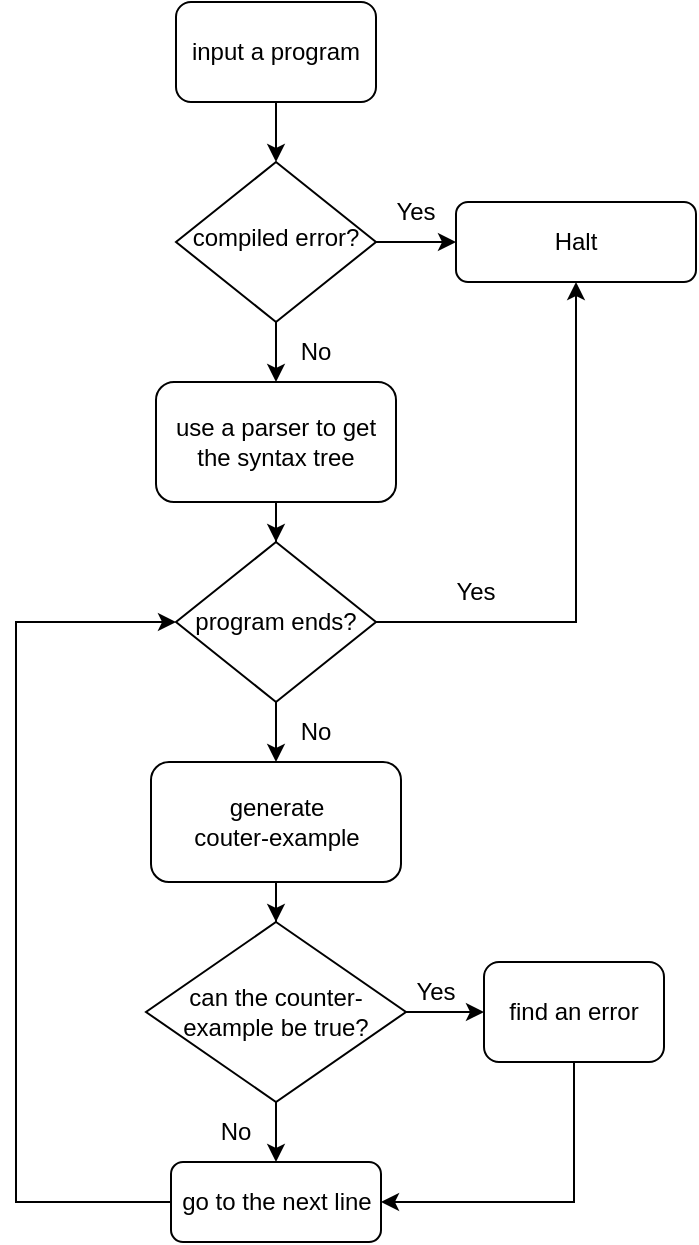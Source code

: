 <mxfile version="20.2.0" type="github">
  <diagram id="C5RBs43oDa-KdzZeNtuy" name="Page-1">
    <mxGraphModel dx="920" dy="585" grid="1" gridSize="10" guides="1" tooltips="1" connect="1" arrows="1" fold="1" page="1" pageScale="1" pageWidth="827" pageHeight="1169" math="0" shadow="0">
      <root>
        <mxCell id="WIyWlLk6GJQsqaUBKTNV-0" />
        <mxCell id="WIyWlLk6GJQsqaUBKTNV-1" parent="WIyWlLk6GJQsqaUBKTNV-0" />
        <mxCell id="v9IfcN2WuElAM6daRwOJ-13" style="edgeStyle=orthogonalEdgeStyle;rounded=0;orthogonalLoop=1;jettySize=auto;html=1;" edge="1" parent="WIyWlLk6GJQsqaUBKTNV-1" source="WIyWlLk6GJQsqaUBKTNV-6" target="v9IfcN2WuElAM6daRwOJ-0">
          <mxGeometry relative="1" as="geometry" />
        </mxCell>
        <mxCell id="v9IfcN2WuElAM6daRwOJ-14" style="edgeStyle=orthogonalEdgeStyle;rounded=0;orthogonalLoop=1;jettySize=auto;html=1;entryX=0;entryY=0.5;entryDx=0;entryDy=0;" edge="1" parent="WIyWlLk6GJQsqaUBKTNV-1" source="WIyWlLk6GJQsqaUBKTNV-6" target="WIyWlLk6GJQsqaUBKTNV-7">
          <mxGeometry relative="1" as="geometry" />
        </mxCell>
        <mxCell id="WIyWlLk6GJQsqaUBKTNV-6" value="compiled error?" style="rhombus;whiteSpace=wrap;html=1;shadow=0;fontFamily=Helvetica;fontSize=12;align=center;strokeWidth=1;spacing=6;spacingTop=-4;" parent="WIyWlLk6GJQsqaUBKTNV-1" vertex="1">
          <mxGeometry x="170" y="150" width="100" height="80" as="geometry" />
        </mxCell>
        <mxCell id="WIyWlLk6GJQsqaUBKTNV-7" value="Halt" style="rounded=1;whiteSpace=wrap;html=1;fontSize=12;glass=0;strokeWidth=1;shadow=0;" parent="WIyWlLk6GJQsqaUBKTNV-1" vertex="1">
          <mxGeometry x="310" y="170" width="120" height="40" as="geometry" />
        </mxCell>
        <mxCell id="v9IfcN2WuElAM6daRwOJ-19" style="edgeStyle=orthogonalEdgeStyle;rounded=0;orthogonalLoop=1;jettySize=auto;html=1;" edge="1" parent="WIyWlLk6GJQsqaUBKTNV-1" source="v9IfcN2WuElAM6daRwOJ-0" target="v9IfcN2WuElAM6daRwOJ-18">
          <mxGeometry relative="1" as="geometry" />
        </mxCell>
        <mxCell id="v9IfcN2WuElAM6daRwOJ-0" value="use a parser to get the syntax tree" style="rounded=1;whiteSpace=wrap;html=1;" vertex="1" parent="WIyWlLk6GJQsqaUBKTNV-1">
          <mxGeometry x="160" y="260" width="120" height="60" as="geometry" />
        </mxCell>
        <mxCell id="v9IfcN2WuElAM6daRwOJ-25" value="" style="edgeStyle=orthogonalEdgeStyle;rounded=0;orthogonalLoop=1;jettySize=auto;html=1;" edge="1" parent="WIyWlLk6GJQsqaUBKTNV-1" source="v9IfcN2WuElAM6daRwOJ-6" target="v9IfcN2WuElAM6daRwOJ-24">
          <mxGeometry relative="1" as="geometry" />
        </mxCell>
        <mxCell id="v9IfcN2WuElAM6daRwOJ-6" value="generate &lt;br&gt;couter-example" style="rounded=1;whiteSpace=wrap;html=1;" vertex="1" parent="WIyWlLk6GJQsqaUBKTNV-1">
          <mxGeometry x="157.5" y="450" width="125" height="60" as="geometry" />
        </mxCell>
        <mxCell id="v9IfcN2WuElAM6daRwOJ-12" style="edgeStyle=orthogonalEdgeStyle;rounded=0;orthogonalLoop=1;jettySize=auto;html=1;" edge="1" parent="WIyWlLk6GJQsqaUBKTNV-1" source="v9IfcN2WuElAM6daRwOJ-11" target="WIyWlLk6GJQsqaUBKTNV-6">
          <mxGeometry relative="1" as="geometry" />
        </mxCell>
        <mxCell id="v9IfcN2WuElAM6daRwOJ-11" value="input a program" style="rounded=1;whiteSpace=wrap;html=1;" vertex="1" parent="WIyWlLk6GJQsqaUBKTNV-1">
          <mxGeometry x="170" y="70" width="100" height="50" as="geometry" />
        </mxCell>
        <mxCell id="v9IfcN2WuElAM6daRwOJ-16" value="No" style="text;html=1;strokeColor=none;fillColor=none;align=center;verticalAlign=middle;whiteSpace=wrap;rounded=0;" vertex="1" parent="WIyWlLk6GJQsqaUBKTNV-1">
          <mxGeometry x="210" y="230" width="60" height="30" as="geometry" />
        </mxCell>
        <mxCell id="v9IfcN2WuElAM6daRwOJ-17" value="Yes" style="text;html=1;strokeColor=none;fillColor=none;align=center;verticalAlign=middle;whiteSpace=wrap;rounded=0;" vertex="1" parent="WIyWlLk6GJQsqaUBKTNV-1">
          <mxGeometry x="260" y="160" width="60" height="30" as="geometry" />
        </mxCell>
        <mxCell id="v9IfcN2WuElAM6daRwOJ-20" style="edgeStyle=orthogonalEdgeStyle;rounded=0;orthogonalLoop=1;jettySize=auto;html=1;entryX=0.5;entryY=0;entryDx=0;entryDy=0;" edge="1" parent="WIyWlLk6GJQsqaUBKTNV-1" source="v9IfcN2WuElAM6daRwOJ-18" target="v9IfcN2WuElAM6daRwOJ-6">
          <mxGeometry relative="1" as="geometry" />
        </mxCell>
        <mxCell id="v9IfcN2WuElAM6daRwOJ-21" style="edgeStyle=orthogonalEdgeStyle;rounded=0;orthogonalLoop=1;jettySize=auto;html=1;entryX=0.5;entryY=1;entryDx=0;entryDy=0;" edge="1" parent="WIyWlLk6GJQsqaUBKTNV-1" source="v9IfcN2WuElAM6daRwOJ-18" target="WIyWlLk6GJQsqaUBKTNV-7">
          <mxGeometry relative="1" as="geometry">
            <mxPoint x="360" y="380" as="targetPoint" />
          </mxGeometry>
        </mxCell>
        <mxCell id="v9IfcN2WuElAM6daRwOJ-18" value="program ends?" style="rhombus;whiteSpace=wrap;html=1;" vertex="1" parent="WIyWlLk6GJQsqaUBKTNV-1">
          <mxGeometry x="170" y="340" width="100" height="80" as="geometry" />
        </mxCell>
        <mxCell id="v9IfcN2WuElAM6daRwOJ-22" value="Yes" style="text;html=1;strokeColor=none;fillColor=none;align=center;verticalAlign=middle;whiteSpace=wrap;rounded=0;" vertex="1" parent="WIyWlLk6GJQsqaUBKTNV-1">
          <mxGeometry x="290" y="350" width="60" height="30" as="geometry" />
        </mxCell>
        <mxCell id="v9IfcN2WuElAM6daRwOJ-23" value="No" style="text;html=1;strokeColor=none;fillColor=none;align=center;verticalAlign=middle;whiteSpace=wrap;rounded=0;" vertex="1" parent="WIyWlLk6GJQsqaUBKTNV-1">
          <mxGeometry x="210" y="420" width="60" height="30" as="geometry" />
        </mxCell>
        <mxCell id="v9IfcN2WuElAM6daRwOJ-29" value="" style="edgeStyle=orthogonalEdgeStyle;rounded=0;orthogonalLoop=1;jettySize=auto;html=1;" edge="1" parent="WIyWlLk6GJQsqaUBKTNV-1" source="v9IfcN2WuElAM6daRwOJ-24" target="v9IfcN2WuElAM6daRwOJ-28">
          <mxGeometry relative="1" as="geometry" />
        </mxCell>
        <mxCell id="v9IfcN2WuElAM6daRwOJ-33" style="edgeStyle=orthogonalEdgeStyle;rounded=0;orthogonalLoop=1;jettySize=auto;html=1;entryX=0.5;entryY=0;entryDx=0;entryDy=0;" edge="1" parent="WIyWlLk6GJQsqaUBKTNV-1" source="v9IfcN2WuElAM6daRwOJ-24" target="v9IfcN2WuElAM6daRwOJ-32">
          <mxGeometry relative="1" as="geometry" />
        </mxCell>
        <mxCell id="v9IfcN2WuElAM6daRwOJ-24" value="can the counter-example be true?" style="rhombus;whiteSpace=wrap;html=1;" vertex="1" parent="WIyWlLk6GJQsqaUBKTNV-1">
          <mxGeometry x="155" y="530" width="130" height="90" as="geometry" />
        </mxCell>
        <mxCell id="v9IfcN2WuElAM6daRwOJ-27" value="No" style="text;html=1;strokeColor=none;fillColor=none;align=center;verticalAlign=middle;whiteSpace=wrap;rounded=0;" vertex="1" parent="WIyWlLk6GJQsqaUBKTNV-1">
          <mxGeometry x="170" y="620" width="60" height="30" as="geometry" />
        </mxCell>
        <mxCell id="v9IfcN2WuElAM6daRwOJ-34" style="edgeStyle=orthogonalEdgeStyle;rounded=0;orthogonalLoop=1;jettySize=auto;html=1;entryX=1;entryY=0.5;entryDx=0;entryDy=0;" edge="1" parent="WIyWlLk6GJQsqaUBKTNV-1" source="v9IfcN2WuElAM6daRwOJ-28" target="v9IfcN2WuElAM6daRwOJ-32">
          <mxGeometry relative="1" as="geometry">
            <Array as="points">
              <mxPoint x="369" y="670" />
            </Array>
          </mxGeometry>
        </mxCell>
        <mxCell id="v9IfcN2WuElAM6daRwOJ-28" value="find an error" style="rounded=1;whiteSpace=wrap;html=1;" vertex="1" parent="WIyWlLk6GJQsqaUBKTNV-1">
          <mxGeometry x="324" y="550" width="90" height="50" as="geometry" />
        </mxCell>
        <mxCell id="v9IfcN2WuElAM6daRwOJ-30" value="Yes" style="text;html=1;strokeColor=none;fillColor=none;align=center;verticalAlign=middle;whiteSpace=wrap;rounded=0;" vertex="1" parent="WIyWlLk6GJQsqaUBKTNV-1">
          <mxGeometry x="270" y="550" width="60" height="30" as="geometry" />
        </mxCell>
        <mxCell id="v9IfcN2WuElAM6daRwOJ-35" style="edgeStyle=orthogonalEdgeStyle;rounded=0;orthogonalLoop=1;jettySize=auto;html=1;entryX=0;entryY=0.5;entryDx=0;entryDy=0;" edge="1" parent="WIyWlLk6GJQsqaUBKTNV-1" source="v9IfcN2WuElAM6daRwOJ-32" target="v9IfcN2WuElAM6daRwOJ-18">
          <mxGeometry relative="1" as="geometry">
            <Array as="points">
              <mxPoint x="90" y="670" />
              <mxPoint x="90" y="380" />
            </Array>
          </mxGeometry>
        </mxCell>
        <mxCell id="v9IfcN2WuElAM6daRwOJ-32" value="go to the next line" style="rounded=1;whiteSpace=wrap;html=1;" vertex="1" parent="WIyWlLk6GJQsqaUBKTNV-1">
          <mxGeometry x="167.5" y="650" width="105" height="40" as="geometry" />
        </mxCell>
      </root>
    </mxGraphModel>
  </diagram>
</mxfile>
